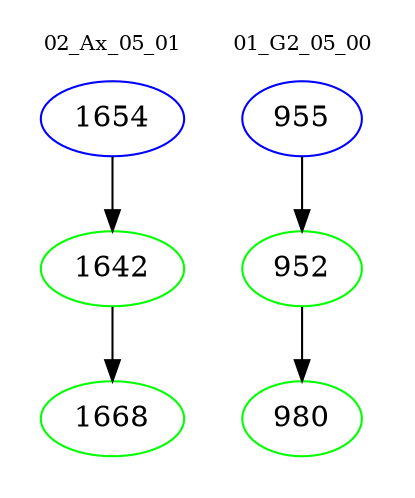 digraph{
subgraph cluster_0 {
color = white
label = "02_Ax_05_01";
fontsize=10;
T0_1654 [label="1654", color="blue"]
T0_1654 -> T0_1642 [color="black"]
T0_1642 [label="1642", color="green"]
T0_1642 -> T0_1668 [color="black"]
T0_1668 [label="1668", color="green"]
}
subgraph cluster_1 {
color = white
label = "01_G2_05_00";
fontsize=10;
T1_955 [label="955", color="blue"]
T1_955 -> T1_952 [color="black"]
T1_952 [label="952", color="green"]
T1_952 -> T1_980 [color="black"]
T1_980 [label="980", color="green"]
}
}
